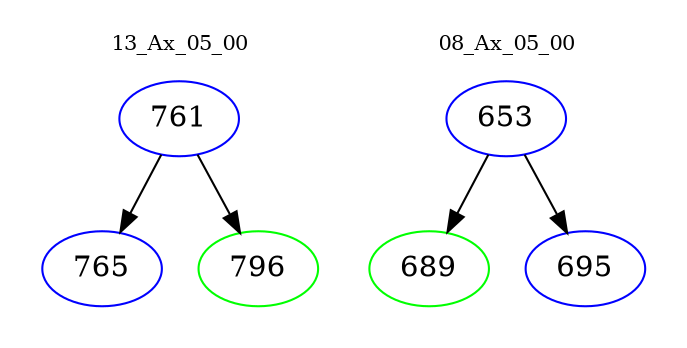 digraph{
subgraph cluster_0 {
color = white
label = "13_Ax_05_00";
fontsize=10;
T0_761 [label="761", color="blue"]
T0_761 -> T0_765 [color="black"]
T0_765 [label="765", color="blue"]
T0_761 -> T0_796 [color="black"]
T0_796 [label="796", color="green"]
}
subgraph cluster_1 {
color = white
label = "08_Ax_05_00";
fontsize=10;
T1_653 [label="653", color="blue"]
T1_653 -> T1_689 [color="black"]
T1_689 [label="689", color="green"]
T1_653 -> T1_695 [color="black"]
T1_695 [label="695", color="blue"]
}
}
